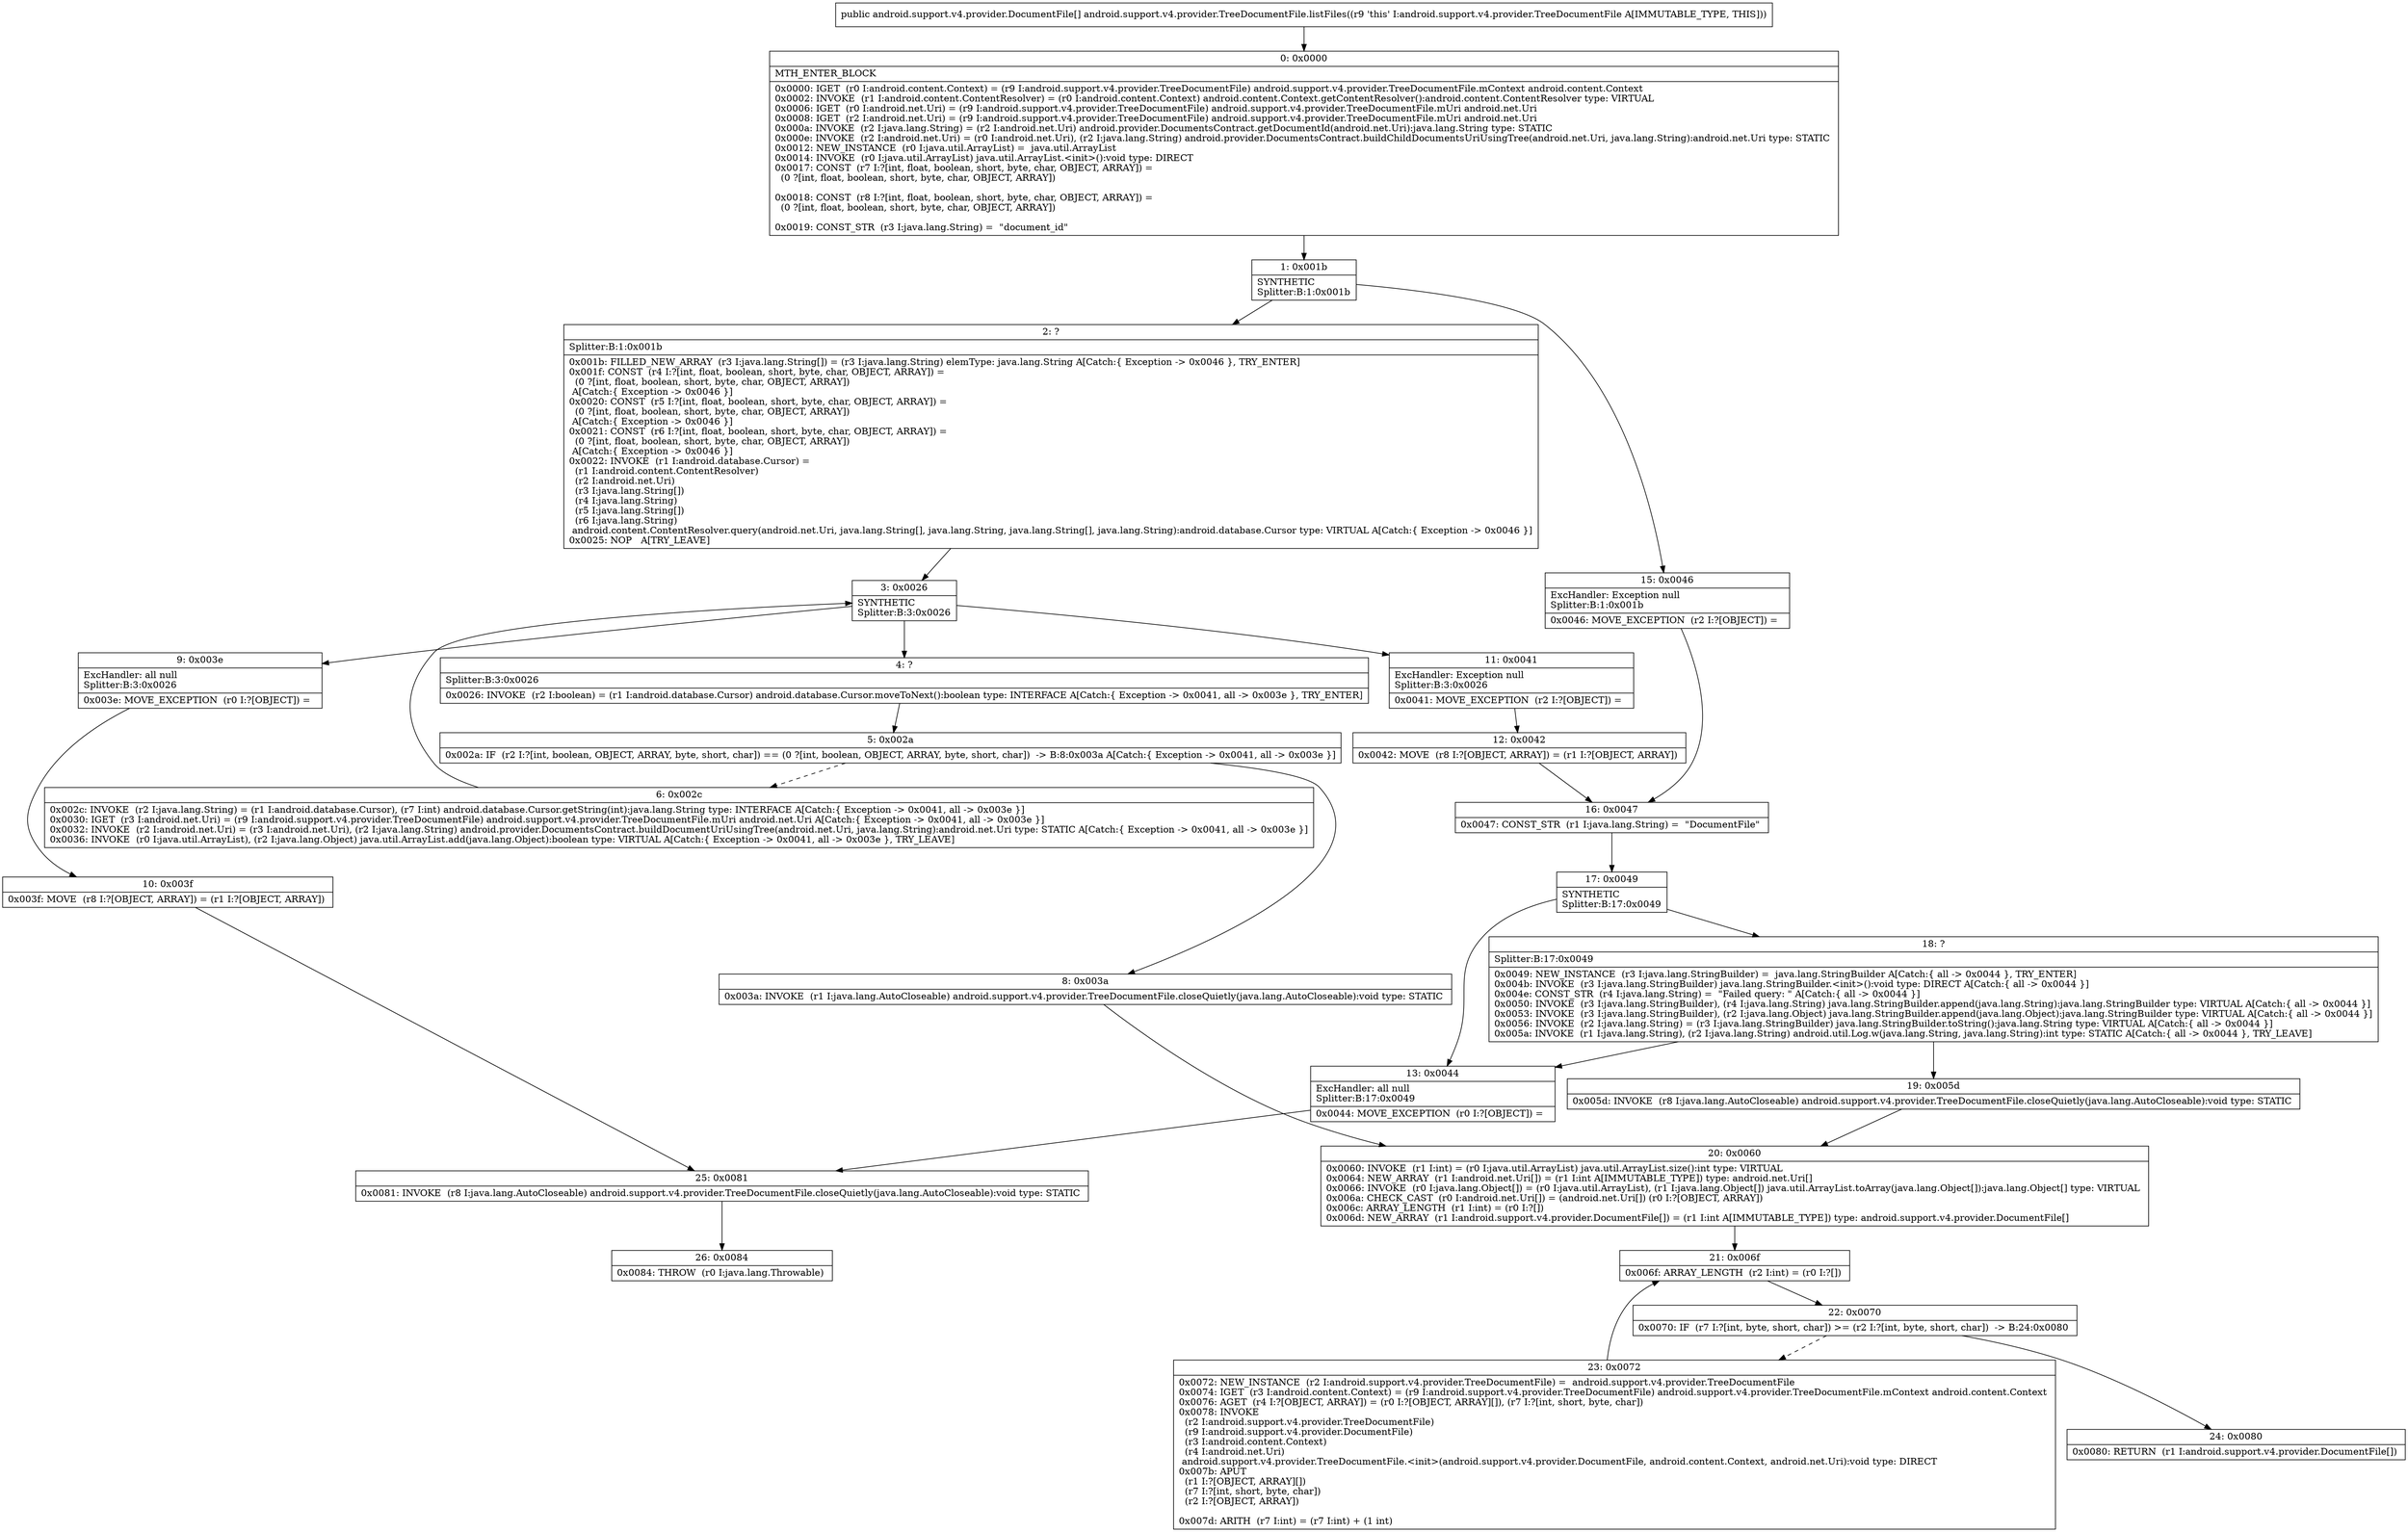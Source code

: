 digraph "CFG forandroid.support.v4.provider.TreeDocumentFile.listFiles()[Landroid\/support\/v4\/provider\/DocumentFile;" {
Node_0 [shape=record,label="{0\:\ 0x0000|MTH_ENTER_BLOCK\l|0x0000: IGET  (r0 I:android.content.Context) = (r9 I:android.support.v4.provider.TreeDocumentFile) android.support.v4.provider.TreeDocumentFile.mContext android.content.Context \l0x0002: INVOKE  (r1 I:android.content.ContentResolver) = (r0 I:android.content.Context) android.content.Context.getContentResolver():android.content.ContentResolver type: VIRTUAL \l0x0006: IGET  (r0 I:android.net.Uri) = (r9 I:android.support.v4.provider.TreeDocumentFile) android.support.v4.provider.TreeDocumentFile.mUri android.net.Uri \l0x0008: IGET  (r2 I:android.net.Uri) = (r9 I:android.support.v4.provider.TreeDocumentFile) android.support.v4.provider.TreeDocumentFile.mUri android.net.Uri \l0x000a: INVOKE  (r2 I:java.lang.String) = (r2 I:android.net.Uri) android.provider.DocumentsContract.getDocumentId(android.net.Uri):java.lang.String type: STATIC \l0x000e: INVOKE  (r2 I:android.net.Uri) = (r0 I:android.net.Uri), (r2 I:java.lang.String) android.provider.DocumentsContract.buildChildDocumentsUriUsingTree(android.net.Uri, java.lang.String):android.net.Uri type: STATIC \l0x0012: NEW_INSTANCE  (r0 I:java.util.ArrayList) =  java.util.ArrayList \l0x0014: INVOKE  (r0 I:java.util.ArrayList) java.util.ArrayList.\<init\>():void type: DIRECT \l0x0017: CONST  (r7 I:?[int, float, boolean, short, byte, char, OBJECT, ARRAY]) = \l  (0 ?[int, float, boolean, short, byte, char, OBJECT, ARRAY])\l \l0x0018: CONST  (r8 I:?[int, float, boolean, short, byte, char, OBJECT, ARRAY]) = \l  (0 ?[int, float, boolean, short, byte, char, OBJECT, ARRAY])\l \l0x0019: CONST_STR  (r3 I:java.lang.String) =  \"document_id\" \l}"];
Node_1 [shape=record,label="{1\:\ 0x001b|SYNTHETIC\lSplitter:B:1:0x001b\l}"];
Node_2 [shape=record,label="{2\:\ ?|Splitter:B:1:0x001b\l|0x001b: FILLED_NEW_ARRAY  (r3 I:java.lang.String[]) = (r3 I:java.lang.String) elemType: java.lang.String A[Catch:\{ Exception \-\> 0x0046 \}, TRY_ENTER]\l0x001f: CONST  (r4 I:?[int, float, boolean, short, byte, char, OBJECT, ARRAY]) = \l  (0 ?[int, float, boolean, short, byte, char, OBJECT, ARRAY])\l A[Catch:\{ Exception \-\> 0x0046 \}]\l0x0020: CONST  (r5 I:?[int, float, boolean, short, byte, char, OBJECT, ARRAY]) = \l  (0 ?[int, float, boolean, short, byte, char, OBJECT, ARRAY])\l A[Catch:\{ Exception \-\> 0x0046 \}]\l0x0021: CONST  (r6 I:?[int, float, boolean, short, byte, char, OBJECT, ARRAY]) = \l  (0 ?[int, float, boolean, short, byte, char, OBJECT, ARRAY])\l A[Catch:\{ Exception \-\> 0x0046 \}]\l0x0022: INVOKE  (r1 I:android.database.Cursor) = \l  (r1 I:android.content.ContentResolver)\l  (r2 I:android.net.Uri)\l  (r3 I:java.lang.String[])\l  (r4 I:java.lang.String)\l  (r5 I:java.lang.String[])\l  (r6 I:java.lang.String)\l android.content.ContentResolver.query(android.net.Uri, java.lang.String[], java.lang.String, java.lang.String[], java.lang.String):android.database.Cursor type: VIRTUAL A[Catch:\{ Exception \-\> 0x0046 \}]\l0x0025: NOP   A[TRY_LEAVE]\l}"];
Node_3 [shape=record,label="{3\:\ 0x0026|SYNTHETIC\lSplitter:B:3:0x0026\l}"];
Node_4 [shape=record,label="{4\:\ ?|Splitter:B:3:0x0026\l|0x0026: INVOKE  (r2 I:boolean) = (r1 I:android.database.Cursor) android.database.Cursor.moveToNext():boolean type: INTERFACE A[Catch:\{ Exception \-\> 0x0041, all \-\> 0x003e \}, TRY_ENTER]\l}"];
Node_5 [shape=record,label="{5\:\ 0x002a|0x002a: IF  (r2 I:?[int, boolean, OBJECT, ARRAY, byte, short, char]) == (0 ?[int, boolean, OBJECT, ARRAY, byte, short, char])  \-\> B:8:0x003a A[Catch:\{ Exception \-\> 0x0041, all \-\> 0x003e \}]\l}"];
Node_6 [shape=record,label="{6\:\ 0x002c|0x002c: INVOKE  (r2 I:java.lang.String) = (r1 I:android.database.Cursor), (r7 I:int) android.database.Cursor.getString(int):java.lang.String type: INTERFACE A[Catch:\{ Exception \-\> 0x0041, all \-\> 0x003e \}]\l0x0030: IGET  (r3 I:android.net.Uri) = (r9 I:android.support.v4.provider.TreeDocumentFile) android.support.v4.provider.TreeDocumentFile.mUri android.net.Uri A[Catch:\{ Exception \-\> 0x0041, all \-\> 0x003e \}]\l0x0032: INVOKE  (r2 I:android.net.Uri) = (r3 I:android.net.Uri), (r2 I:java.lang.String) android.provider.DocumentsContract.buildDocumentUriUsingTree(android.net.Uri, java.lang.String):android.net.Uri type: STATIC A[Catch:\{ Exception \-\> 0x0041, all \-\> 0x003e \}]\l0x0036: INVOKE  (r0 I:java.util.ArrayList), (r2 I:java.lang.Object) java.util.ArrayList.add(java.lang.Object):boolean type: VIRTUAL A[Catch:\{ Exception \-\> 0x0041, all \-\> 0x003e \}, TRY_LEAVE]\l}"];
Node_8 [shape=record,label="{8\:\ 0x003a|0x003a: INVOKE  (r1 I:java.lang.AutoCloseable) android.support.v4.provider.TreeDocumentFile.closeQuietly(java.lang.AutoCloseable):void type: STATIC \l}"];
Node_9 [shape=record,label="{9\:\ 0x003e|ExcHandler: all null\lSplitter:B:3:0x0026\l|0x003e: MOVE_EXCEPTION  (r0 I:?[OBJECT]) =  \l}"];
Node_10 [shape=record,label="{10\:\ 0x003f|0x003f: MOVE  (r8 I:?[OBJECT, ARRAY]) = (r1 I:?[OBJECT, ARRAY]) \l}"];
Node_11 [shape=record,label="{11\:\ 0x0041|ExcHandler: Exception null\lSplitter:B:3:0x0026\l|0x0041: MOVE_EXCEPTION  (r2 I:?[OBJECT]) =  \l}"];
Node_12 [shape=record,label="{12\:\ 0x0042|0x0042: MOVE  (r8 I:?[OBJECT, ARRAY]) = (r1 I:?[OBJECT, ARRAY]) \l}"];
Node_13 [shape=record,label="{13\:\ 0x0044|ExcHandler: all null\lSplitter:B:17:0x0049\l|0x0044: MOVE_EXCEPTION  (r0 I:?[OBJECT]) =  \l}"];
Node_15 [shape=record,label="{15\:\ 0x0046|ExcHandler: Exception null\lSplitter:B:1:0x001b\l|0x0046: MOVE_EXCEPTION  (r2 I:?[OBJECT]) =  \l}"];
Node_16 [shape=record,label="{16\:\ 0x0047|0x0047: CONST_STR  (r1 I:java.lang.String) =  \"DocumentFile\" \l}"];
Node_17 [shape=record,label="{17\:\ 0x0049|SYNTHETIC\lSplitter:B:17:0x0049\l}"];
Node_18 [shape=record,label="{18\:\ ?|Splitter:B:17:0x0049\l|0x0049: NEW_INSTANCE  (r3 I:java.lang.StringBuilder) =  java.lang.StringBuilder A[Catch:\{ all \-\> 0x0044 \}, TRY_ENTER]\l0x004b: INVOKE  (r3 I:java.lang.StringBuilder) java.lang.StringBuilder.\<init\>():void type: DIRECT A[Catch:\{ all \-\> 0x0044 \}]\l0x004e: CONST_STR  (r4 I:java.lang.String) =  \"Failed query: \" A[Catch:\{ all \-\> 0x0044 \}]\l0x0050: INVOKE  (r3 I:java.lang.StringBuilder), (r4 I:java.lang.String) java.lang.StringBuilder.append(java.lang.String):java.lang.StringBuilder type: VIRTUAL A[Catch:\{ all \-\> 0x0044 \}]\l0x0053: INVOKE  (r3 I:java.lang.StringBuilder), (r2 I:java.lang.Object) java.lang.StringBuilder.append(java.lang.Object):java.lang.StringBuilder type: VIRTUAL A[Catch:\{ all \-\> 0x0044 \}]\l0x0056: INVOKE  (r2 I:java.lang.String) = (r3 I:java.lang.StringBuilder) java.lang.StringBuilder.toString():java.lang.String type: VIRTUAL A[Catch:\{ all \-\> 0x0044 \}]\l0x005a: INVOKE  (r1 I:java.lang.String), (r2 I:java.lang.String) android.util.Log.w(java.lang.String, java.lang.String):int type: STATIC A[Catch:\{ all \-\> 0x0044 \}, TRY_LEAVE]\l}"];
Node_19 [shape=record,label="{19\:\ 0x005d|0x005d: INVOKE  (r8 I:java.lang.AutoCloseable) android.support.v4.provider.TreeDocumentFile.closeQuietly(java.lang.AutoCloseable):void type: STATIC \l}"];
Node_20 [shape=record,label="{20\:\ 0x0060|0x0060: INVOKE  (r1 I:int) = (r0 I:java.util.ArrayList) java.util.ArrayList.size():int type: VIRTUAL \l0x0064: NEW_ARRAY  (r1 I:android.net.Uri[]) = (r1 I:int A[IMMUTABLE_TYPE]) type: android.net.Uri[] \l0x0066: INVOKE  (r0 I:java.lang.Object[]) = (r0 I:java.util.ArrayList), (r1 I:java.lang.Object[]) java.util.ArrayList.toArray(java.lang.Object[]):java.lang.Object[] type: VIRTUAL \l0x006a: CHECK_CAST  (r0 I:android.net.Uri[]) = (android.net.Uri[]) (r0 I:?[OBJECT, ARRAY]) \l0x006c: ARRAY_LENGTH  (r1 I:int) = (r0 I:?[]) \l0x006d: NEW_ARRAY  (r1 I:android.support.v4.provider.DocumentFile[]) = (r1 I:int A[IMMUTABLE_TYPE]) type: android.support.v4.provider.DocumentFile[] \l}"];
Node_21 [shape=record,label="{21\:\ 0x006f|0x006f: ARRAY_LENGTH  (r2 I:int) = (r0 I:?[]) \l}"];
Node_22 [shape=record,label="{22\:\ 0x0070|0x0070: IF  (r7 I:?[int, byte, short, char]) \>= (r2 I:?[int, byte, short, char])  \-\> B:24:0x0080 \l}"];
Node_23 [shape=record,label="{23\:\ 0x0072|0x0072: NEW_INSTANCE  (r2 I:android.support.v4.provider.TreeDocumentFile) =  android.support.v4.provider.TreeDocumentFile \l0x0074: IGET  (r3 I:android.content.Context) = (r9 I:android.support.v4.provider.TreeDocumentFile) android.support.v4.provider.TreeDocumentFile.mContext android.content.Context \l0x0076: AGET  (r4 I:?[OBJECT, ARRAY]) = (r0 I:?[OBJECT, ARRAY][]), (r7 I:?[int, short, byte, char]) \l0x0078: INVOKE  \l  (r2 I:android.support.v4.provider.TreeDocumentFile)\l  (r9 I:android.support.v4.provider.DocumentFile)\l  (r3 I:android.content.Context)\l  (r4 I:android.net.Uri)\l android.support.v4.provider.TreeDocumentFile.\<init\>(android.support.v4.provider.DocumentFile, android.content.Context, android.net.Uri):void type: DIRECT \l0x007b: APUT  \l  (r1 I:?[OBJECT, ARRAY][])\l  (r7 I:?[int, short, byte, char])\l  (r2 I:?[OBJECT, ARRAY])\l \l0x007d: ARITH  (r7 I:int) = (r7 I:int) + (1 int) \l}"];
Node_24 [shape=record,label="{24\:\ 0x0080|0x0080: RETURN  (r1 I:android.support.v4.provider.DocumentFile[]) \l}"];
Node_25 [shape=record,label="{25\:\ 0x0081|0x0081: INVOKE  (r8 I:java.lang.AutoCloseable) android.support.v4.provider.TreeDocumentFile.closeQuietly(java.lang.AutoCloseable):void type: STATIC \l}"];
Node_26 [shape=record,label="{26\:\ 0x0084|0x0084: THROW  (r0 I:java.lang.Throwable) \l}"];
MethodNode[shape=record,label="{public android.support.v4.provider.DocumentFile[] android.support.v4.provider.TreeDocumentFile.listFiles((r9 'this' I:android.support.v4.provider.TreeDocumentFile A[IMMUTABLE_TYPE, THIS])) }"];
MethodNode -> Node_0;
Node_0 -> Node_1;
Node_1 -> Node_2;
Node_1 -> Node_15;
Node_2 -> Node_3;
Node_3 -> Node_4;
Node_3 -> Node_11;
Node_3 -> Node_9;
Node_4 -> Node_5;
Node_5 -> Node_6[style=dashed];
Node_5 -> Node_8;
Node_6 -> Node_3;
Node_8 -> Node_20;
Node_9 -> Node_10;
Node_10 -> Node_25;
Node_11 -> Node_12;
Node_12 -> Node_16;
Node_13 -> Node_25;
Node_15 -> Node_16;
Node_16 -> Node_17;
Node_17 -> Node_18;
Node_17 -> Node_13;
Node_18 -> Node_19;
Node_18 -> Node_13;
Node_19 -> Node_20;
Node_20 -> Node_21;
Node_21 -> Node_22;
Node_22 -> Node_23[style=dashed];
Node_22 -> Node_24;
Node_23 -> Node_21;
Node_25 -> Node_26;
}


